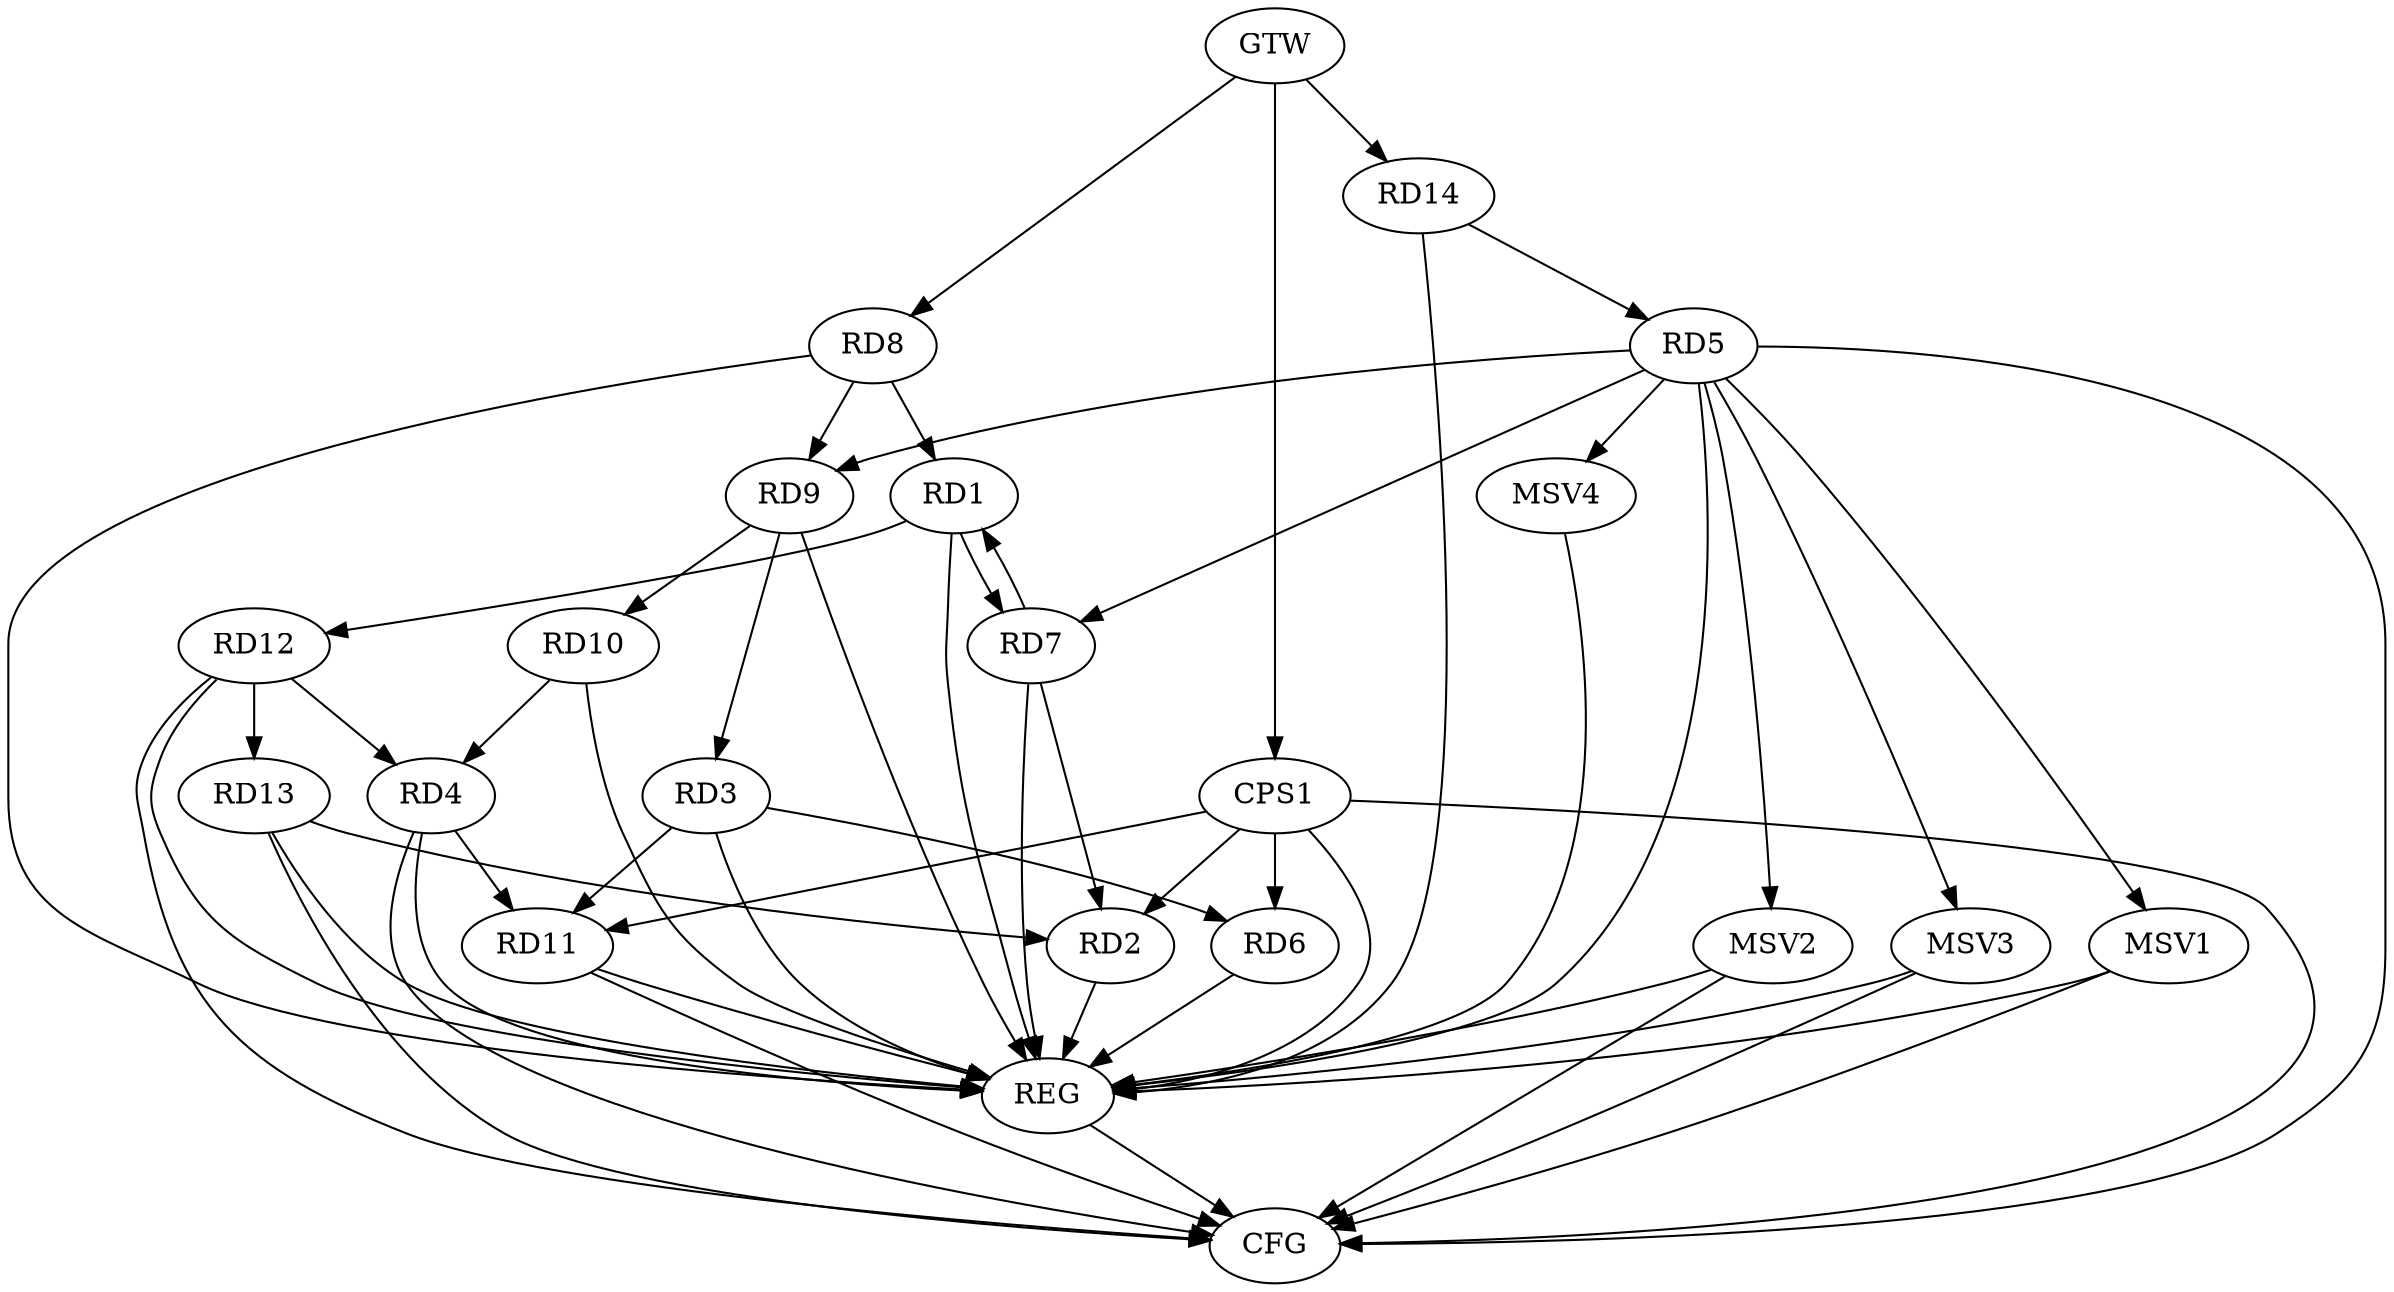 strict digraph G {
  RD1 [ label="RD1" ];
  RD2 [ label="RD2" ];
  RD3 [ label="RD3" ];
  RD4 [ label="RD4" ];
  RD5 [ label="RD5" ];
  RD6 [ label="RD6" ];
  RD7 [ label="RD7" ];
  RD8 [ label="RD8" ];
  RD9 [ label="RD9" ];
  RD10 [ label="RD10" ];
  RD11 [ label="RD11" ];
  RD12 [ label="RD12" ];
  RD13 [ label="RD13" ];
  RD14 [ label="RD14" ];
  CPS1 [ label="CPS1" ];
  GTW [ label="GTW" ];
  REG [ label="REG" ];
  CFG [ label="CFG" ];
  MSV1 [ label="MSV1" ];
  MSV2 [ label="MSV2" ];
  MSV3 [ label="MSV3" ];
  MSV4 [ label="MSV4" ];
  RD1 -> RD7;
  RD7 -> RD1;
  RD8 -> RD1;
  RD1 -> RD12;
  RD7 -> RD2;
  RD13 -> RD2;
  RD3 -> RD6;
  RD9 -> RD3;
  RD3 -> RD11;
  RD10 -> RD4;
  RD4 -> RD11;
  RD12 -> RD4;
  RD5 -> RD7;
  RD5 -> RD9;
  RD14 -> RD5;
  RD8 -> RD9;
  RD9 -> RD10;
  RD12 -> RD13;
  CPS1 -> RD2;
  CPS1 -> RD6;
  CPS1 -> RD11;
  GTW -> RD8;
  GTW -> RD14;
  GTW -> CPS1;
  RD1 -> REG;
  RD2 -> REG;
  RD3 -> REG;
  RD4 -> REG;
  RD5 -> REG;
  RD6 -> REG;
  RD7 -> REG;
  RD8 -> REG;
  RD9 -> REG;
  RD10 -> REG;
  RD11 -> REG;
  RD12 -> REG;
  RD13 -> REG;
  RD14 -> REG;
  CPS1 -> REG;
  RD4 -> CFG;
  RD13 -> CFG;
  CPS1 -> CFG;
  RD5 -> CFG;
  RD11 -> CFG;
  RD12 -> CFG;
  REG -> CFG;
  RD5 -> MSV1;
  MSV1 -> REG;
  MSV1 -> CFG;
  RD5 -> MSV2;
  MSV2 -> REG;
  MSV2 -> CFG;
  RD5 -> MSV3;
  MSV3 -> REG;
  MSV3 -> CFG;
  RD5 -> MSV4;
  MSV4 -> REG;
}
